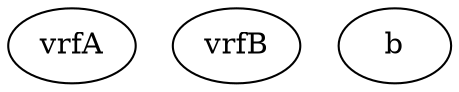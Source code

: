 // This is diagram automatically generated by Ansible and Jinja2
//
//
//
//

graph {
		vrfA
		vrfB
		b
}